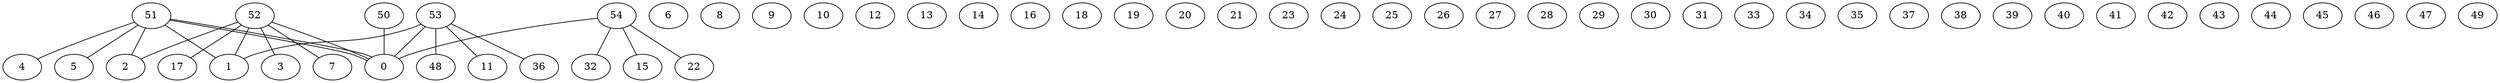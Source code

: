 graph G {
0;
1;
2;
3;
4;
5;
6;
7;
8;
9;
10;
11;
12;
13;
14;
15;
16;
17;
18;
19;
20;
21;
22;
23;
24;
25;
26;
27;
28;
29;
30;
31;
32;
33;
34;
35;
36;
37;
38;
39;
40;
41;
42;
43;
44;
45;
46;
47;
48;
49;
50;
51;
52;
53;
54;
54--15 ;
54--22 ;
54--32 ;
54--0 ;
53--48 ;
53--11 ;
53--36 ;
53--1 ;
53--0 ;
52--7 ;
52--3 ;
52--17 ;
52--2 ;
52--1 ;
52--0 ;
51--5 ;
51--4 ;
51--1 ;
51--2 ;
51--0 ;
51--0 ;
50--0 ;
}
